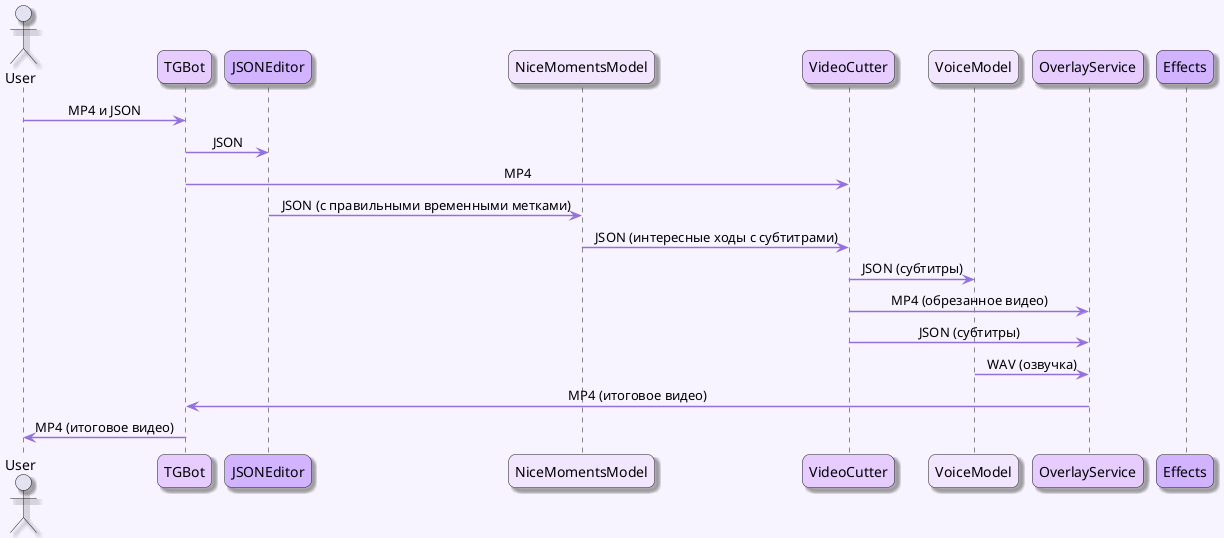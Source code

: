 @startuml



' Фиолетовый стиль
skinparam {
  backgroundColor #F8F4FF
  componentBorderColor #8A2BE2
  classBorderColor #7B68EE
  noteBorderColor #BA55D3
  classBackgroundColor #E6CCFF
  interfaceBackgroundColor #D1B3FF
  methodBackgroundColor #F2E6FF
  noteBackgroundColor #F5D7FF
  defaultTextColor #4B0082
  arrowColor #9370DB
  arrowThickness 1.5
  packageStyle rectangle
  roundCorner 15
  shadowing true
  actorStyle rectangle
  sequenceMessageAlign center
}

actor User

participant TGBot #E6CCFF
'Telegram-бот

participant JSONEditor #D1B3FF
'Сервис для обработки JSON: выявление правильных timestamp

participant NiceMomentsModel #F2E6FF
'Модель для определения интересных моментов и генерации субтитров

participant VideoCutter #E6CCFF
'Сервис для обрезки видео: получаем итоговое видео без субтитров, озвучки, эффектов

participant VoiceModel #F2E6FF
'Модель для генерации озвучки

participant OverlayService #E6CCFF
'Сервис для наложения субтитров и озвучки

participant Effects #D1B3FF
'Сервис для наложения эффектов (НАВЕРНОЕ СНАЧАЛА НАДО ИХ СГЕНЕРИТЬ, ЛИБО ПРОСТО ЗАКАЧАТЬ И НАКЛАДЫВАТЬ ГОТОВЫЕ)


User -> TGBot : MP4 и JSON
TGBot -> JSONEditor : JSON 
TGBot -> VideoCutter : MP4
JSONEditor -> NiceMomentsModel : JSON (с правильными временными метками)
NiceMomentsModel -> VideoCutter : JSON (интересные ходы с субтитрами)
VideoCutter -> VoiceModel : JSON (субтитры)

VideoCutter -> OverlayService : MP4 (обрезанное видео)
VideoCutter -> OverlayService : JSON (субтитры)
VoiceModel -> OverlayService : WAV (озвучка)

OverlayService -> TGBot : MP4 (итоговое видео)
TGBot -> User : MP4 (итоговое видео)



@enduml